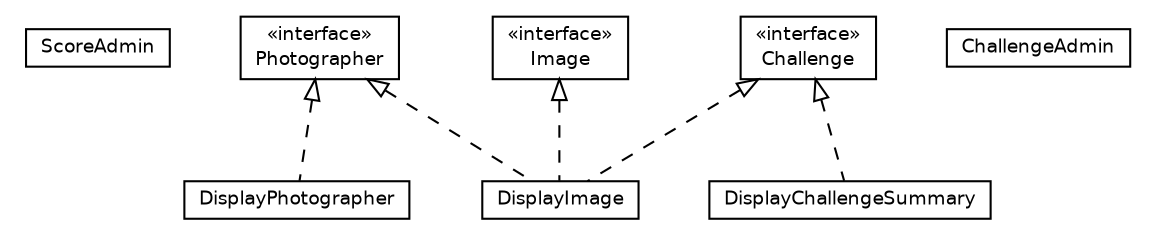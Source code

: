 #!/usr/local/bin/dot
#
# Class diagram 
# Generated by UmlGraph version 4.6 (http://www.spinellis.gr/sw/umlgraph)
#

digraph G {
	edge [fontname="Helvetica",fontsize=10,labelfontname="Helvetica",labelfontsize=10];
	node [fontname="Helvetica",fontsize=10,shape=plaintext];
	// net.chrissearle.flickrvote.web.model.ScoreAdmin
	c1478 [label=<<table border="0" cellborder="1" cellspacing="0" cellpadding="2" port="p" href="./ScoreAdmin.html">
		<tr><td><table border="0" cellspacing="0" cellpadding="1">
			<tr><td> ScoreAdmin </td></tr>
		</table></td></tr>
		</table>>, fontname="Helvetica", fontcolor="black", fontsize=9.0];
	// net.chrissearle.flickrvote.web.model.Photographer
	c1479 [label=<<table border="0" cellborder="1" cellspacing="0" cellpadding="2" port="p" href="./Photographer.html">
		<tr><td><table border="0" cellspacing="0" cellpadding="1">
			<tr><td> &laquo;interface&raquo; </td></tr>
			<tr><td> Photographer </td></tr>
		</table></td></tr>
		</table>>, fontname="Helvetica", fontcolor="black", fontsize=9.0];
	// net.chrissearle.flickrvote.web.model.Image
	c1480 [label=<<table border="0" cellborder="1" cellspacing="0" cellpadding="2" port="p" href="./Image.html">
		<tr><td><table border="0" cellspacing="0" cellpadding="1">
			<tr><td> &laquo;interface&raquo; </td></tr>
			<tr><td> Image </td></tr>
		</table></td></tr>
		</table>>, fontname="Helvetica", fontcolor="black", fontsize=9.0];
	// net.chrissearle.flickrvote.web.model.DisplayPhotographer
	c1481 [label=<<table border="0" cellborder="1" cellspacing="0" cellpadding="2" port="p" href="./DisplayPhotographer.html">
		<tr><td><table border="0" cellspacing="0" cellpadding="1">
			<tr><td> DisplayPhotographer </td></tr>
		</table></td></tr>
		</table>>, fontname="Helvetica", fontcolor="black", fontsize=9.0];
	// net.chrissearle.flickrvote.web.model.DisplayImage
	c1482 [label=<<table border="0" cellborder="1" cellspacing="0" cellpadding="2" port="p" href="./DisplayImage.html">
		<tr><td><table border="0" cellspacing="0" cellpadding="1">
			<tr><td> DisplayImage </td></tr>
		</table></td></tr>
		</table>>, fontname="Helvetica", fontcolor="black", fontsize=9.0];
	// net.chrissearle.flickrvote.web.model.DisplayChallengeSummary
	c1483 [label=<<table border="0" cellborder="1" cellspacing="0" cellpadding="2" port="p" href="./DisplayChallengeSummary.html">
		<tr><td><table border="0" cellspacing="0" cellpadding="1">
			<tr><td> DisplayChallengeSummary </td></tr>
		</table></td></tr>
		</table>>, fontname="Helvetica", fontcolor="black", fontsize=9.0];
	// net.chrissearle.flickrvote.web.model.ChallengeAdmin
	c1484 [label=<<table border="0" cellborder="1" cellspacing="0" cellpadding="2" port="p" href="./ChallengeAdmin.html">
		<tr><td><table border="0" cellspacing="0" cellpadding="1">
			<tr><td> ChallengeAdmin </td></tr>
		</table></td></tr>
		</table>>, fontname="Helvetica", fontcolor="black", fontsize=9.0];
	// net.chrissearle.flickrvote.web.model.Challenge
	c1485 [label=<<table border="0" cellborder="1" cellspacing="0" cellpadding="2" port="p" href="./Challenge.html">
		<tr><td><table border="0" cellspacing="0" cellpadding="1">
			<tr><td> &laquo;interface&raquo; </td></tr>
			<tr><td> Challenge </td></tr>
		</table></td></tr>
		</table>>, fontname="Helvetica", fontcolor="black", fontsize=9.0];
	//net.chrissearle.flickrvote.web.model.DisplayPhotographer implements net.chrissearle.flickrvote.web.model.Photographer
	c1479:p -> c1481:p [dir=back,arrowtail=empty,style=dashed];
	//net.chrissearle.flickrvote.web.model.DisplayImage implements net.chrissearle.flickrvote.web.model.Image
	c1480:p -> c1482:p [dir=back,arrowtail=empty,style=dashed];
	//net.chrissearle.flickrvote.web.model.DisplayImage implements net.chrissearle.flickrvote.web.model.Photographer
	c1479:p -> c1482:p [dir=back,arrowtail=empty,style=dashed];
	//net.chrissearle.flickrvote.web.model.DisplayImage implements net.chrissearle.flickrvote.web.model.Challenge
	c1485:p -> c1482:p [dir=back,arrowtail=empty,style=dashed];
	//net.chrissearle.flickrvote.web.model.DisplayChallengeSummary implements net.chrissearle.flickrvote.web.model.Challenge
	c1485:p -> c1483:p [dir=back,arrowtail=empty,style=dashed];
}


